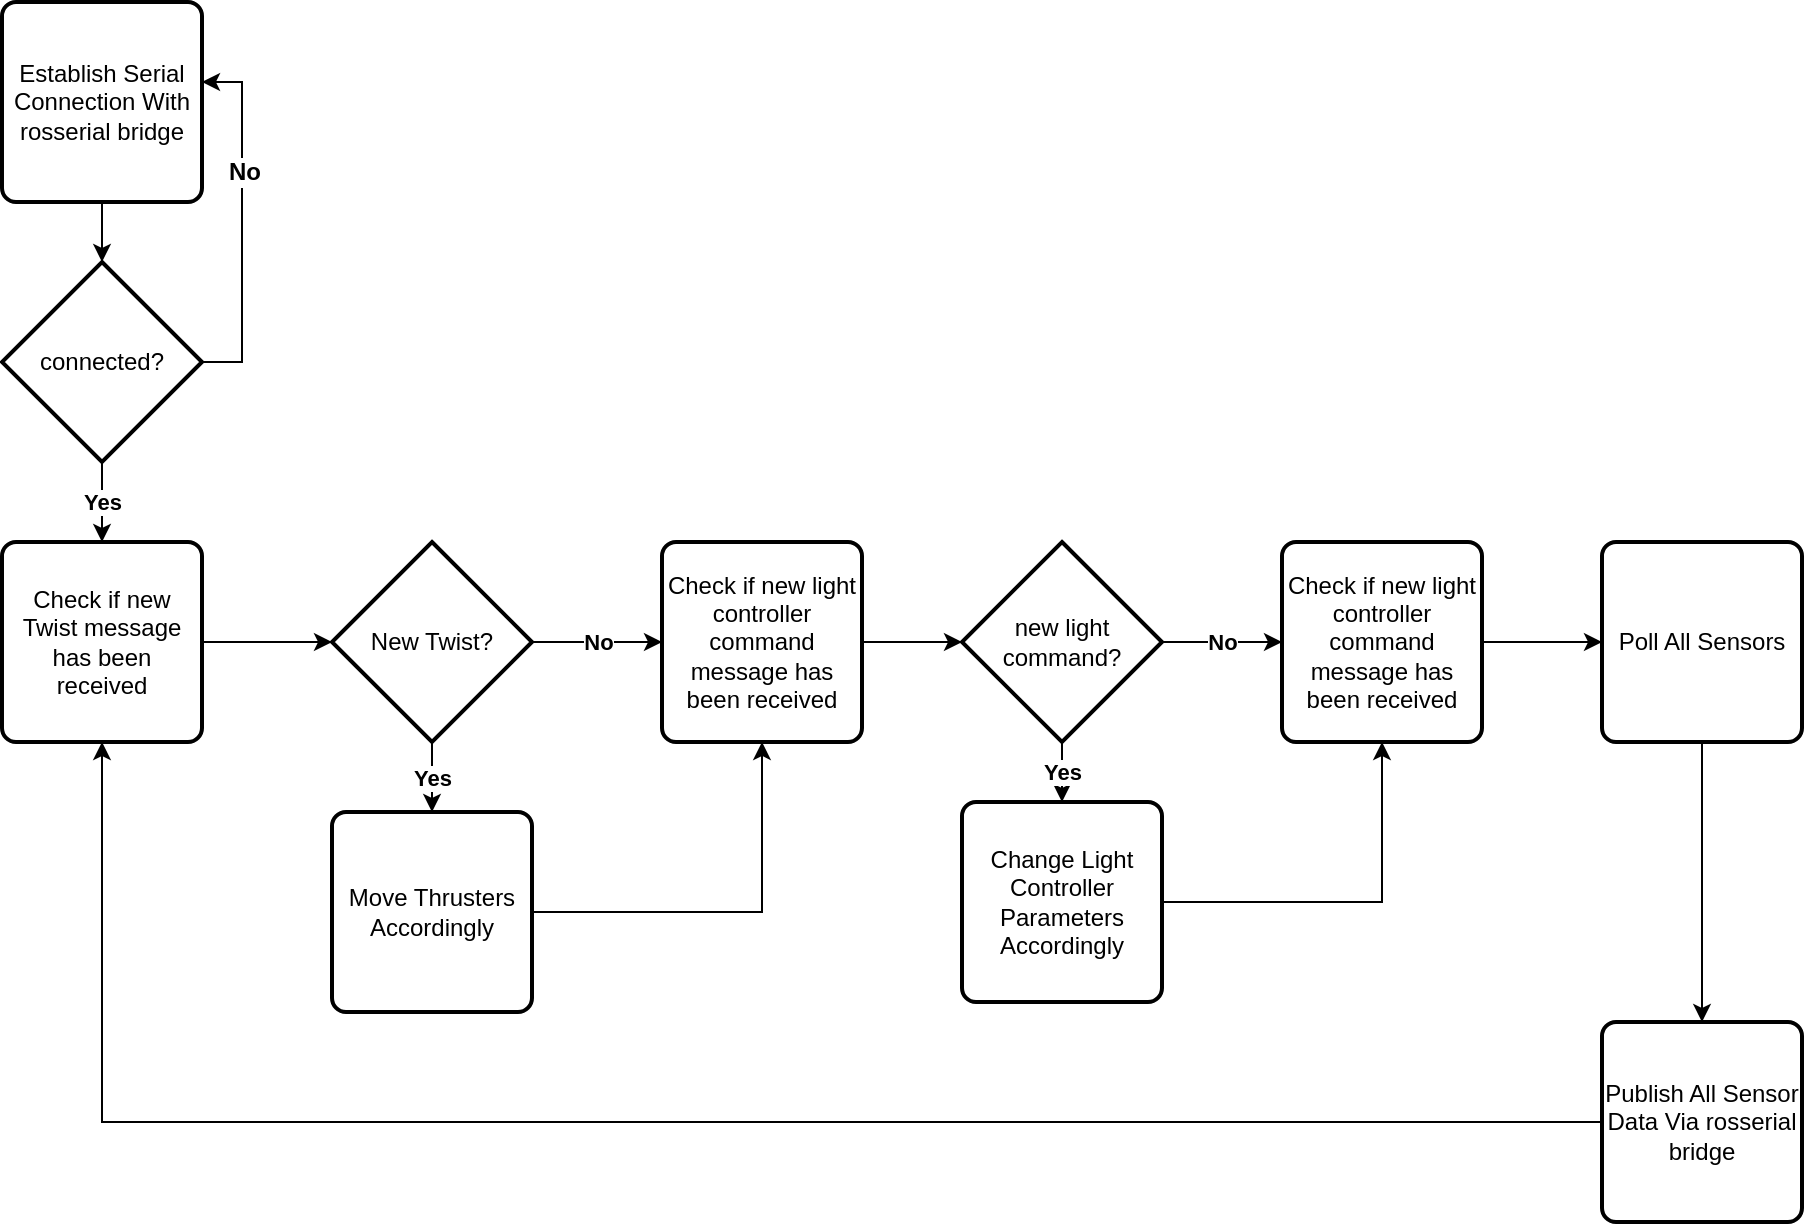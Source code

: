 <mxfile version="12.1.7" type="github" pages="1">
  <diagram id="W8cZpocfiHcLAD_tHxvC" name="Page-1">
    <mxGraphModel dx="1422" dy="794" grid="1" gridSize="10" guides="1" tooltips="1" connect="1" arrows="1" fold="1" page="1" pageScale="1" pageWidth="1100" pageHeight="850" math="0" shadow="0">
      <root>
        <mxCell id="0"/>
        <mxCell id="1" parent="0"/>
        <mxCell id="sJXVZuPwSlJqMMKjxHIy-29" style="edgeStyle=orthogonalEdgeStyle;rounded=0;orthogonalLoop=1;jettySize=auto;html=1;exitX=0.5;exitY=1;exitDx=0;exitDy=0;entryX=0.5;entryY=0;entryDx=0;entryDy=0;entryPerimeter=0;" edge="1" parent="1" source="sJXVZuPwSlJqMMKjxHIy-2" target="sJXVZuPwSlJqMMKjxHIy-3">
          <mxGeometry relative="1" as="geometry"/>
        </mxCell>
        <mxCell id="sJXVZuPwSlJqMMKjxHIy-2" value="Establish Serial Connection With rosserial bridge" style="rounded=1;whiteSpace=wrap;html=1;absoluteArcSize=1;arcSize=14;strokeWidth=2;" vertex="1" parent="1">
          <mxGeometry x="70" y="20" width="100" height="100" as="geometry"/>
        </mxCell>
        <mxCell id="sJXVZuPwSlJqMMKjxHIy-7" value="&lt;b&gt;Yes&lt;/b&gt;" style="edgeStyle=orthogonalEdgeStyle;rounded=0;orthogonalLoop=1;jettySize=auto;html=1;exitX=0.5;exitY=1;exitDx=0;exitDy=0;exitPerimeter=0;entryX=0.5;entryY=0;entryDx=0;entryDy=0;" edge="1" parent="1" source="sJXVZuPwSlJqMMKjxHIy-3" target="sJXVZuPwSlJqMMKjxHIy-6">
          <mxGeometry relative="1" as="geometry"/>
        </mxCell>
        <mxCell id="sJXVZuPwSlJqMMKjxHIy-20" style="edgeStyle=orthogonalEdgeStyle;rounded=0;orthogonalLoop=1;jettySize=auto;html=1;exitX=1;exitY=0.5;exitDx=0;exitDy=0;exitPerimeter=0;entryX=1;entryY=0.4;entryDx=0;entryDy=0;entryPerimeter=0;" edge="1" parent="1" source="sJXVZuPwSlJqMMKjxHIy-3" target="sJXVZuPwSlJqMMKjxHIy-2">
          <mxGeometry relative="1" as="geometry"/>
        </mxCell>
        <mxCell id="sJXVZuPwSlJqMMKjxHIy-21" value="&lt;b&gt;No&lt;/b&gt;" style="text;html=1;resizable=0;points=[];align=center;verticalAlign=middle;labelBackgroundColor=#ffffff;" vertex="1" connectable="0" parent="sJXVZuPwSlJqMMKjxHIy-20">
          <mxGeometry x="0.278" y="-1" relative="1" as="geometry">
            <mxPoint as="offset"/>
          </mxGeometry>
        </mxCell>
        <mxCell id="sJXVZuPwSlJqMMKjxHIy-3" value="connected?" style="strokeWidth=2;html=1;shape=mxgraph.flowchart.decision;whiteSpace=wrap;" vertex="1" parent="1">
          <mxGeometry x="70" y="150" width="100" height="100" as="geometry"/>
        </mxCell>
        <mxCell id="sJXVZuPwSlJqMMKjxHIy-10" style="edgeStyle=orthogonalEdgeStyle;rounded=0;orthogonalLoop=1;jettySize=auto;html=1;exitX=1;exitY=0.5;exitDx=0;exitDy=0;" edge="1" parent="1" source="sJXVZuPwSlJqMMKjxHIy-6" target="sJXVZuPwSlJqMMKjxHIy-9">
          <mxGeometry relative="1" as="geometry"/>
        </mxCell>
        <mxCell id="sJXVZuPwSlJqMMKjxHIy-6" value="Check if new Twist message has been received" style="rounded=1;whiteSpace=wrap;html=1;absoluteArcSize=1;arcSize=14;strokeWidth=2;" vertex="1" parent="1">
          <mxGeometry x="70" y="290" width="100" height="100" as="geometry"/>
        </mxCell>
        <mxCell id="sJXVZuPwSlJqMMKjxHIy-24" style="edgeStyle=orthogonalEdgeStyle;rounded=0;orthogonalLoop=1;jettySize=auto;html=1;exitX=1;exitY=0.5;exitDx=0;exitDy=0;" edge="1" parent="1" source="sJXVZuPwSlJqMMKjxHIy-8" target="sJXVZuPwSlJqMMKjxHIy-15">
          <mxGeometry relative="1" as="geometry"/>
        </mxCell>
        <mxCell id="sJXVZuPwSlJqMMKjxHIy-8" value="Check if new light controller command message has been received" style="rounded=1;whiteSpace=wrap;html=1;absoluteArcSize=1;arcSize=14;strokeWidth=2;" vertex="1" parent="1">
          <mxGeometry x="400" y="290" width="100" height="100" as="geometry"/>
        </mxCell>
        <mxCell id="sJXVZuPwSlJqMMKjxHIy-22" value="&lt;b&gt;Yes&lt;/b&gt;" style="edgeStyle=orthogonalEdgeStyle;rounded=0;orthogonalLoop=1;jettySize=auto;html=1;exitX=0.5;exitY=1;exitDx=0;exitDy=0;exitPerimeter=0;" edge="1" parent="1" source="sJXVZuPwSlJqMMKjxHIy-9" target="sJXVZuPwSlJqMMKjxHIy-11">
          <mxGeometry relative="1" as="geometry"/>
        </mxCell>
        <mxCell id="sJXVZuPwSlJqMMKjxHIy-23" value="&lt;b&gt;No&lt;/b&gt;" style="edgeStyle=orthogonalEdgeStyle;rounded=0;orthogonalLoop=1;jettySize=auto;html=1;exitX=1;exitY=0.5;exitDx=0;exitDy=0;exitPerimeter=0;entryX=0;entryY=0.5;entryDx=0;entryDy=0;" edge="1" parent="1" source="sJXVZuPwSlJqMMKjxHIy-9" target="sJXVZuPwSlJqMMKjxHIy-8">
          <mxGeometry relative="1" as="geometry"/>
        </mxCell>
        <mxCell id="sJXVZuPwSlJqMMKjxHIy-9" value="New Twist?" style="strokeWidth=2;html=1;shape=mxgraph.flowchart.decision;whiteSpace=wrap;" vertex="1" parent="1">
          <mxGeometry x="235" y="290" width="100" height="100" as="geometry"/>
        </mxCell>
        <mxCell id="sJXVZuPwSlJqMMKjxHIy-14" style="edgeStyle=orthogonalEdgeStyle;rounded=0;orthogonalLoop=1;jettySize=auto;html=1;exitX=1;exitY=0.5;exitDx=0;exitDy=0;entryX=0.5;entryY=1;entryDx=0;entryDy=0;" edge="1" parent="1" source="sJXVZuPwSlJqMMKjxHIy-11" target="sJXVZuPwSlJqMMKjxHIy-8">
          <mxGeometry relative="1" as="geometry"/>
        </mxCell>
        <mxCell id="sJXVZuPwSlJqMMKjxHIy-11" value="Move Thrusters Accordingly" style="rounded=1;whiteSpace=wrap;html=1;absoluteArcSize=1;arcSize=14;strokeWidth=2;" vertex="1" parent="1">
          <mxGeometry x="235" y="425" width="100" height="100" as="geometry"/>
        </mxCell>
        <mxCell id="sJXVZuPwSlJqMMKjxHIy-25" value="&lt;b&gt;Yes&lt;/b&gt;" style="edgeStyle=orthogonalEdgeStyle;rounded=0;orthogonalLoop=1;jettySize=auto;html=1;exitX=0.5;exitY=1;exitDx=0;exitDy=0;exitPerimeter=0;" edge="1" parent="1" source="sJXVZuPwSlJqMMKjxHIy-15" target="sJXVZuPwSlJqMMKjxHIy-18">
          <mxGeometry relative="1" as="geometry"/>
        </mxCell>
        <mxCell id="sJXVZuPwSlJqMMKjxHIy-26" value="&lt;b&gt;No&lt;/b&gt;" style="edgeStyle=orthogonalEdgeStyle;rounded=0;orthogonalLoop=1;jettySize=auto;html=1;exitX=1;exitY=0.5;exitDx=0;exitDy=0;exitPerimeter=0;" edge="1" parent="1" source="sJXVZuPwSlJqMMKjxHIy-15" target="sJXVZuPwSlJqMMKjxHIy-17">
          <mxGeometry relative="1" as="geometry"/>
        </mxCell>
        <mxCell id="sJXVZuPwSlJqMMKjxHIy-15" value="new light command?" style="strokeWidth=2;html=1;shape=mxgraph.flowchart.decision;whiteSpace=wrap;" vertex="1" parent="1">
          <mxGeometry x="550" y="290" width="100" height="100" as="geometry"/>
        </mxCell>
        <mxCell id="sJXVZuPwSlJqMMKjxHIy-30" style="edgeStyle=orthogonalEdgeStyle;rounded=0;orthogonalLoop=1;jettySize=auto;html=1;exitX=1;exitY=0.5;exitDx=0;exitDy=0;entryX=0;entryY=0.5;entryDx=0;entryDy=0;" edge="1" parent="1" source="sJXVZuPwSlJqMMKjxHIy-17" target="sJXVZuPwSlJqMMKjxHIy-28">
          <mxGeometry relative="1" as="geometry"/>
        </mxCell>
        <mxCell id="sJXVZuPwSlJqMMKjxHIy-17" value="Check if new light controller command message has been received" style="rounded=1;whiteSpace=wrap;html=1;absoluteArcSize=1;arcSize=14;strokeWidth=2;" vertex="1" parent="1">
          <mxGeometry x="710" y="290" width="100" height="100" as="geometry"/>
        </mxCell>
        <mxCell id="sJXVZuPwSlJqMMKjxHIy-27" style="edgeStyle=orthogonalEdgeStyle;rounded=0;orthogonalLoop=1;jettySize=auto;html=1;exitX=1;exitY=0.5;exitDx=0;exitDy=0;" edge="1" parent="1" source="sJXVZuPwSlJqMMKjxHIy-18" target="sJXVZuPwSlJqMMKjxHIy-17">
          <mxGeometry relative="1" as="geometry"/>
        </mxCell>
        <mxCell id="sJXVZuPwSlJqMMKjxHIy-18" value="Change Light Controller Parameters Accordingly" style="rounded=1;whiteSpace=wrap;html=1;absoluteArcSize=1;arcSize=14;strokeWidth=2;" vertex="1" parent="1">
          <mxGeometry x="550" y="420" width="100" height="100" as="geometry"/>
        </mxCell>
        <mxCell id="sJXVZuPwSlJqMMKjxHIy-34" style="edgeStyle=orthogonalEdgeStyle;rounded=0;orthogonalLoop=1;jettySize=auto;html=1;exitX=0.5;exitY=1;exitDx=0;exitDy=0;" edge="1" parent="1" source="sJXVZuPwSlJqMMKjxHIy-28" target="sJXVZuPwSlJqMMKjxHIy-31">
          <mxGeometry relative="1" as="geometry"/>
        </mxCell>
        <mxCell id="sJXVZuPwSlJqMMKjxHIy-28" value="Poll All Sensors" style="rounded=1;whiteSpace=wrap;html=1;absoluteArcSize=1;arcSize=14;strokeWidth=2;" vertex="1" parent="1">
          <mxGeometry x="870" y="290" width="100" height="100" as="geometry"/>
        </mxCell>
        <mxCell id="sJXVZuPwSlJqMMKjxHIy-35" style="edgeStyle=orthogonalEdgeStyle;rounded=0;orthogonalLoop=1;jettySize=auto;html=1;exitX=0;exitY=0.5;exitDx=0;exitDy=0;" edge="1" parent="1" source="sJXVZuPwSlJqMMKjxHIy-31" target="sJXVZuPwSlJqMMKjxHIy-6">
          <mxGeometry relative="1" as="geometry"/>
        </mxCell>
        <mxCell id="sJXVZuPwSlJqMMKjxHIy-31" value="Publish All Sensor Data Via rosserial bridge" style="rounded=1;whiteSpace=wrap;html=1;absoluteArcSize=1;arcSize=14;strokeWidth=2;" vertex="1" parent="1">
          <mxGeometry x="870" y="530" width="100" height="100" as="geometry"/>
        </mxCell>
      </root>
    </mxGraphModel>
  </diagram>
</mxfile>
